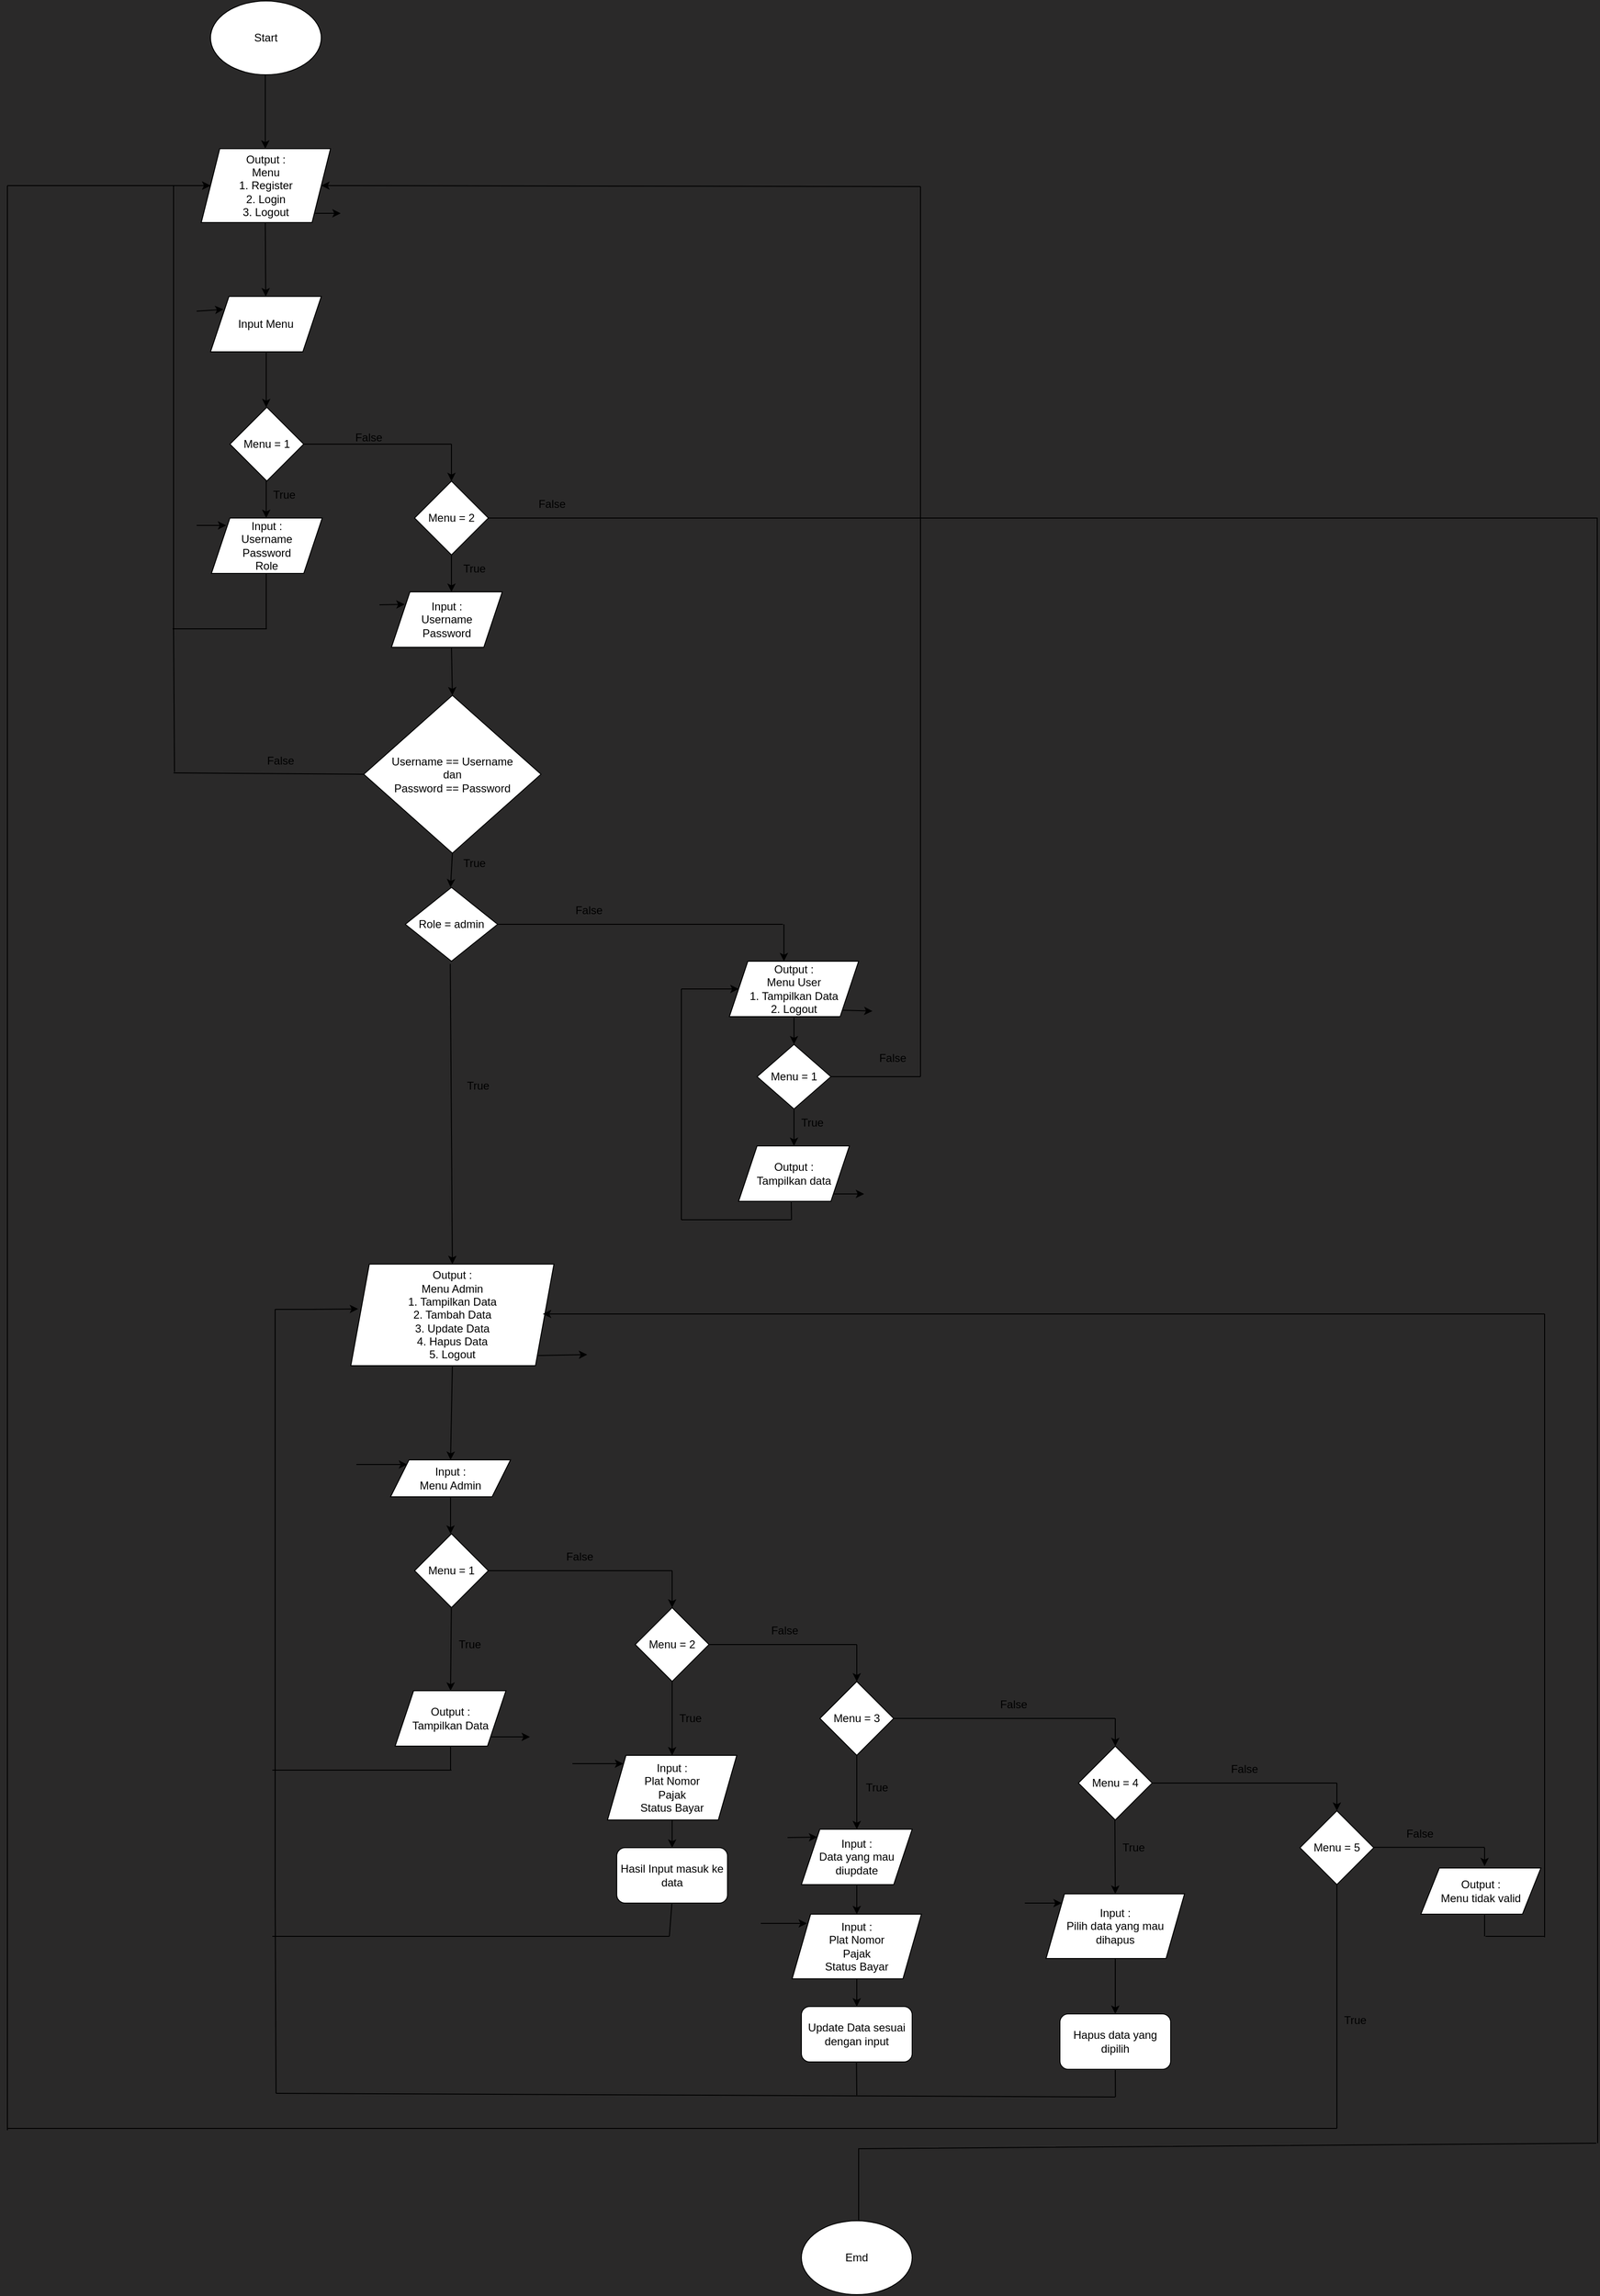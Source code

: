<mxfile version="24.7.17">
  <diagram name="Page-1" id="kgn2ni_5-xnWNcc3iA4O">
    <mxGraphModel dx="3403" dy="1177" grid="0" gridSize="10" guides="1" tooltips="1" connect="1" arrows="1" fold="1" page="0" pageScale="1" pageWidth="850" pageHeight="1100" background="#2A2929" math="0" shadow="0">
      <root>
        <mxCell id="0" />
        <mxCell id="1" parent="0" />
        <mxCell id="ve_Mp5ct2YPk5ltDy3JT-1" value="Start" style="ellipse;whiteSpace=wrap;html=1;labelBackgroundColor=none;" parent="1" vertex="1">
          <mxGeometry x="60" width="120" height="80" as="geometry" />
        </mxCell>
        <mxCell id="ve_Mp5ct2YPk5ltDy3JT-2" value="" style="endArrow=classic;html=1;rounded=0;labelBackgroundColor=none;fontColor=default;" parent="1" edge="1">
          <mxGeometry width="50" height="50" relative="1" as="geometry">
            <mxPoint x="119.33" y="80" as="sourcePoint" />
            <mxPoint x="119.33" y="160" as="targetPoint" />
          </mxGeometry>
        </mxCell>
        <mxCell id="ve_Mp5ct2YPk5ltDy3JT-3" value="&lt;div&gt;Output :&lt;/div&gt;M&lt;span style=&quot;background-color: initial;&quot;&gt;enu&lt;/span&gt;&lt;div&gt;&lt;div&gt;1. Register&lt;/div&gt;&lt;div&gt;2. Login&lt;/div&gt;&lt;div&gt;3. Logout&lt;/div&gt;&lt;/div&gt;" style="shape=parallelogram;perimeter=parallelogramPerimeter;whiteSpace=wrap;html=1;fixedSize=1;size=20;labelBackgroundColor=none;" parent="1" vertex="1">
          <mxGeometry x="50" y="160" width="140" height="80" as="geometry" />
        </mxCell>
        <mxCell id="ve_Mp5ct2YPk5ltDy3JT-4" value="" style="endArrow=classic;html=1;rounded=0;labelBackgroundColor=none;fontColor=default;" parent="1" edge="1">
          <mxGeometry width="50" height="50" relative="1" as="geometry">
            <mxPoint x="119.33" y="240" as="sourcePoint" />
            <mxPoint x="119.83" y="320" as="targetPoint" />
          </mxGeometry>
        </mxCell>
        <mxCell id="ve_Mp5ct2YPk5ltDy3JT-6" value="Input Menu" style="shape=parallelogram;perimeter=parallelogramPerimeter;whiteSpace=wrap;html=1;fixedSize=1;labelBackgroundColor=none;" parent="1" vertex="1">
          <mxGeometry x="60" y="320" width="120" height="60" as="geometry" />
        </mxCell>
        <mxCell id="ve_Mp5ct2YPk5ltDy3JT-9" value="" style="endArrow=classic;html=1;rounded=0;labelBackgroundColor=none;fontColor=default;" parent="1" edge="1">
          <mxGeometry width="50" height="50" relative="1" as="geometry">
            <mxPoint x="120.33" y="380" as="sourcePoint" />
            <mxPoint x="120.33" y="440" as="targetPoint" />
          </mxGeometry>
        </mxCell>
        <mxCell id="ve_Mp5ct2YPk5ltDy3JT-10" value="Menu = 1" style="rhombus;whiteSpace=wrap;html=1;labelBackgroundColor=none;" parent="1" vertex="1">
          <mxGeometry x="81" y="440" width="80" height="80" as="geometry" />
        </mxCell>
        <mxCell id="ve_Mp5ct2YPk5ltDy3JT-11" value="" style="endArrow=classic;html=1;rounded=0;labelBackgroundColor=none;fontColor=default;" parent="1" edge="1">
          <mxGeometry width="50" height="50" relative="1" as="geometry">
            <mxPoint x="120.33" y="520" as="sourcePoint" />
            <mxPoint x="120.33" y="560" as="targetPoint" />
          </mxGeometry>
        </mxCell>
        <mxCell id="ve_Mp5ct2YPk5ltDy3JT-12" value="Input :&lt;div&gt;Username&lt;/div&gt;&lt;div&gt;Password&lt;/div&gt;&lt;div&gt;Role&lt;/div&gt;" style="shape=parallelogram;perimeter=parallelogramPerimeter;whiteSpace=wrap;html=1;fixedSize=1;labelBackgroundColor=none;" parent="1" vertex="1">
          <mxGeometry x="61" y="560" width="120" height="60" as="geometry" />
        </mxCell>
        <mxCell id="ve_Mp5ct2YPk5ltDy3JT-14" value="" style="endArrow=none;html=1;rounded=0;labelBackgroundColor=none;fontColor=default;" parent="1" edge="1">
          <mxGeometry width="50" height="50" relative="1" as="geometry">
            <mxPoint x="120.33" y="680" as="sourcePoint" />
            <mxPoint x="120.33" y="620" as="targetPoint" />
          </mxGeometry>
        </mxCell>
        <mxCell id="ve_Mp5ct2YPk5ltDy3JT-15" value="" style="endArrow=none;html=1;rounded=0;labelBackgroundColor=none;fontColor=default;" parent="1" edge="1">
          <mxGeometry width="50" height="50" relative="1" as="geometry">
            <mxPoint x="19" y="680" as="sourcePoint" />
            <mxPoint x="121" y="680" as="targetPoint" />
          </mxGeometry>
        </mxCell>
        <mxCell id="ve_Mp5ct2YPk5ltDy3JT-16" style="edgeStyle=orthogonalEdgeStyle;rounded=0;orthogonalLoop=1;jettySize=auto;html=1;exitX=0.5;exitY=1;exitDx=0;exitDy=0;labelBackgroundColor=none;fontColor=default;" parent="1" source="ve_Mp5ct2YPk5ltDy3JT-1" target="ve_Mp5ct2YPk5ltDy3JT-1" edge="1">
          <mxGeometry relative="1" as="geometry" />
        </mxCell>
        <mxCell id="ve_Mp5ct2YPk5ltDy3JT-19" value="" style="endArrow=none;html=1;rounded=0;labelBackgroundColor=none;fontColor=default;" parent="1" edge="1">
          <mxGeometry width="50" height="50" relative="1" as="geometry">
            <mxPoint x="20" y="680" as="sourcePoint" />
            <mxPoint x="20" y="200" as="targetPoint" />
          </mxGeometry>
        </mxCell>
        <mxCell id="ve_Mp5ct2YPk5ltDy3JT-20" value="" style="endArrow=classic;html=1;rounded=0;labelBackgroundColor=none;fontColor=default;" parent="1" target="ve_Mp5ct2YPk5ltDy3JT-3" edge="1">
          <mxGeometry width="50" height="50" relative="1" as="geometry">
            <mxPoint x="20" y="200" as="sourcePoint" />
            <mxPoint x="70" y="150" as="targetPoint" />
          </mxGeometry>
        </mxCell>
        <mxCell id="ve_Mp5ct2YPk5ltDy3JT-25" value="False" style="text;html=1;align=center;verticalAlign=middle;resizable=0;points=[];autosize=1;strokeColor=none;fillColor=none;labelBackgroundColor=none;" parent="1" vertex="1">
          <mxGeometry x="206" y="458" width="50" height="30" as="geometry" />
        </mxCell>
        <mxCell id="ve_Mp5ct2YPk5ltDy3JT-27" value="" style="endArrow=none;html=1;rounded=0;labelBackgroundColor=none;fontColor=default;" parent="1" edge="1">
          <mxGeometry width="50" height="50" relative="1" as="geometry">
            <mxPoint x="161" y="480" as="sourcePoint" />
            <mxPoint x="321" y="480" as="targetPoint" />
          </mxGeometry>
        </mxCell>
        <mxCell id="ve_Mp5ct2YPk5ltDy3JT-28" value="" style="endArrow=classic;html=1;rounded=0;labelBackgroundColor=none;fontColor=default;" parent="1" edge="1">
          <mxGeometry width="50" height="50" relative="1" as="geometry">
            <mxPoint x="321" y="480" as="sourcePoint" />
            <mxPoint x="321" y="520" as="targetPoint" />
          </mxGeometry>
        </mxCell>
        <mxCell id="ve_Mp5ct2YPk5ltDy3JT-29" value="Menu = 2" style="rhombus;whiteSpace=wrap;html=1;labelBackgroundColor=none;" parent="1" vertex="1">
          <mxGeometry x="281" y="520" width="80" height="80" as="geometry" />
        </mxCell>
        <mxCell id="ve_Mp5ct2YPk5ltDy3JT-30" value="" style="endArrow=classic;html=1;rounded=0;labelBackgroundColor=none;fontColor=default;" parent="1" edge="1">
          <mxGeometry width="50" height="50" relative="1" as="geometry">
            <mxPoint x="321" y="600" as="sourcePoint" />
            <mxPoint x="321" y="640" as="targetPoint" />
          </mxGeometry>
        </mxCell>
        <mxCell id="ve_Mp5ct2YPk5ltDy3JT-31" value="Input :&lt;div&gt;Username&lt;/div&gt;&lt;div&gt;Password&lt;/div&gt;" style="shape=parallelogram;perimeter=parallelogramPerimeter;whiteSpace=wrap;html=1;fixedSize=1;labelBackgroundColor=none;" parent="1" vertex="1">
          <mxGeometry x="256" y="640" width="120" height="60" as="geometry" />
        </mxCell>
        <mxCell id="ve_Mp5ct2YPk5ltDy3JT-32" value="" style="endArrow=classic;html=1;rounded=0;labelBackgroundColor=none;fontColor=default;entryX=0.5;entryY=0;entryDx=0;entryDy=0;" parent="1" target="ve_Mp5ct2YPk5ltDy3JT-33" edge="1">
          <mxGeometry width="50" height="50" relative="1" as="geometry">
            <mxPoint x="321" y="700" as="sourcePoint" />
            <mxPoint x="321" y="760" as="targetPoint" />
          </mxGeometry>
        </mxCell>
        <mxCell id="ve_Mp5ct2YPk5ltDy3JT-33" value="Username == Username&lt;div&gt;dan&lt;/div&gt;&lt;div&gt;Password == Password&lt;/div&gt;" style="rhombus;whiteSpace=wrap;html=1;labelBackgroundColor=none;" parent="1" vertex="1">
          <mxGeometry x="226" y="752" width="192" height="171" as="geometry" />
        </mxCell>
        <mxCell id="ve_Mp5ct2YPk5ltDy3JT-34" value="" style="endArrow=classic;html=1;rounded=0;labelBackgroundColor=none;fontColor=default;exitX=0.5;exitY=1;exitDx=0;exitDy=0;" parent="1" source="ve_Mp5ct2YPk5ltDy3JT-33" edge="1">
          <mxGeometry width="50" height="50" relative="1" as="geometry">
            <mxPoint x="320" y="880" as="sourcePoint" />
            <mxPoint x="320" y="960" as="targetPoint" />
          </mxGeometry>
        </mxCell>
        <mxCell id="ve_Mp5ct2YPk5ltDy3JT-35" value="" style="endArrow=none;html=1;rounded=0;labelBackgroundColor=none;fontColor=default;" parent="1" edge="1">
          <mxGeometry width="50" height="50" relative="1" as="geometry">
            <mxPoint x="21" y="835" as="sourcePoint" />
            <mxPoint x="20" y="680" as="targetPoint" />
          </mxGeometry>
        </mxCell>
        <mxCell id="ve_Mp5ct2YPk5ltDy3JT-36" value="" style="endArrow=none;html=1;rounded=0;labelBackgroundColor=none;fontColor=default;entryX=0;entryY=0.5;entryDx=0;entryDy=0;" parent="1" target="ve_Mp5ct2YPk5ltDy3JT-33" edge="1">
          <mxGeometry width="50" height="50" relative="1" as="geometry">
            <mxPoint x="20" y="836" as="sourcePoint" />
            <mxPoint x="266" y="820" as="targetPoint" />
          </mxGeometry>
        </mxCell>
        <mxCell id="ve_Mp5ct2YPk5ltDy3JT-37" value="Role = admin" style="rhombus;whiteSpace=wrap;html=1;labelBackgroundColor=none;" parent="1" vertex="1">
          <mxGeometry x="271" y="960" width="100" height="80" as="geometry" />
        </mxCell>
        <mxCell id="ve_Mp5ct2YPk5ltDy3JT-38" value="" style="endArrow=classic;html=1;rounded=0;exitX=0.487;exitY=1.036;exitDx=0;exitDy=0;exitPerimeter=0;entryX=0.5;entryY=0;entryDx=0;entryDy=0;labelBackgroundColor=none;fontColor=default;" parent="1" source="ve_Mp5ct2YPk5ltDy3JT-37" target="ve_Mp5ct2YPk5ltDy3JT-39" edge="1">
          <mxGeometry width="50" height="50" relative="1" as="geometry">
            <mxPoint x="320" y="1050" as="sourcePoint" />
            <mxPoint x="320" y="1160" as="targetPoint" />
          </mxGeometry>
        </mxCell>
        <mxCell id="ve_Mp5ct2YPk5ltDy3JT-39" value="Output :&lt;div&gt;Menu Admin&lt;/div&gt;&lt;div&gt;1. Tampilkan Data&lt;/div&gt;&lt;div&gt;2. Tambah Data&lt;/div&gt;&lt;div&gt;3. Update Data&lt;/div&gt;&lt;div&gt;4. Hapus Data&lt;/div&gt;&lt;div&gt;5. Logout&lt;/div&gt;" style="shape=parallelogram;perimeter=parallelogramPerimeter;whiteSpace=wrap;html=1;fixedSize=1;labelBackgroundColor=none;" parent="1" vertex="1">
          <mxGeometry x="212" y="1368" width="220" height="110" as="geometry" />
        </mxCell>
        <mxCell id="ve_Mp5ct2YPk5ltDy3JT-40" value="" style="endArrow=classic;html=1;rounded=0;labelBackgroundColor=none;fontColor=default;exitX=0.5;exitY=1;exitDx=0;exitDy=0;" parent="1" edge="1" source="ve_Mp5ct2YPk5ltDy3JT-39">
          <mxGeometry width="50" height="50" relative="1" as="geometry">
            <mxPoint x="320" y="1530" as="sourcePoint" />
            <mxPoint x="320" y="1580" as="targetPoint" />
          </mxGeometry>
        </mxCell>
        <mxCell id="ve_Mp5ct2YPk5ltDy3JT-41" value="&lt;div&gt;Input :&lt;/div&gt;Menu Admin" style="shape=parallelogram;perimeter=parallelogramPerimeter;whiteSpace=wrap;html=1;fixedSize=1;labelBackgroundColor=none;" parent="1" vertex="1">
          <mxGeometry x="255" y="1580" width="130" height="40" as="geometry" />
        </mxCell>
        <mxCell id="ve_Mp5ct2YPk5ltDy3JT-42" value="" style="endArrow=classic;html=1;rounded=0;labelBackgroundColor=none;fontColor=default;" parent="1" edge="1">
          <mxGeometry width="50" height="50" relative="1" as="geometry">
            <mxPoint x="320" y="1620" as="sourcePoint" />
            <mxPoint x="320" y="1660" as="targetPoint" />
          </mxGeometry>
        </mxCell>
        <mxCell id="ve_Mp5ct2YPk5ltDy3JT-43" value="Menu = 1" style="rhombus;whiteSpace=wrap;html=1;labelBackgroundColor=none;" parent="1" vertex="1">
          <mxGeometry x="281" y="1660" width="80" height="80" as="geometry" />
        </mxCell>
        <mxCell id="ve_Mp5ct2YPk5ltDy3JT-44" value="" style="endArrow=classic;html=1;rounded=0;labelBackgroundColor=none;fontColor=default;" parent="1" edge="1">
          <mxGeometry width="50" height="50" relative="1" as="geometry">
            <mxPoint x="320.89" y="1740" as="sourcePoint" />
            <mxPoint x="320" y="1830" as="targetPoint" />
          </mxGeometry>
        </mxCell>
        <mxCell id="ve_Mp5ct2YPk5ltDy3JT-45" value="Output :&lt;div&gt;Tampilkan Data&lt;/div&gt;" style="shape=parallelogram;perimeter=parallelogramPerimeter;whiteSpace=wrap;html=1;fixedSize=1;labelBackgroundColor=none;" parent="1" vertex="1">
          <mxGeometry x="260" y="1830" width="120" height="60" as="geometry" />
        </mxCell>
        <mxCell id="ve_Mp5ct2YPk5ltDy3JT-46" value="" style="endArrow=none;html=1;rounded=0;labelBackgroundColor=none;fontColor=default;" parent="1" edge="1">
          <mxGeometry width="50" height="50" relative="1" as="geometry">
            <mxPoint x="320" y="1890" as="sourcePoint" />
            <mxPoint x="320" y="1916" as="targetPoint" />
          </mxGeometry>
        </mxCell>
        <mxCell id="ve_Mp5ct2YPk5ltDy3JT-47" value="" style="endArrow=none;html=1;rounded=0;labelBackgroundColor=none;fontColor=default;" parent="1" edge="1">
          <mxGeometry width="50" height="50" relative="1" as="geometry">
            <mxPoint x="127" y="1916" as="sourcePoint" />
            <mxPoint x="321" y="1916" as="targetPoint" />
          </mxGeometry>
        </mxCell>
        <mxCell id="ve_Mp5ct2YPk5ltDy3JT-48" value="" style="endArrow=none;html=1;rounded=0;labelBackgroundColor=none;fontColor=default;" parent="1" edge="1">
          <mxGeometry width="50" height="50" relative="1" as="geometry">
            <mxPoint x="130" y="1857" as="sourcePoint" />
            <mxPoint x="130" y="1417" as="targetPoint" />
          </mxGeometry>
        </mxCell>
        <mxCell id="ve_Mp5ct2YPk5ltDy3JT-49" value="" style="endArrow=classic;html=1;rounded=0;entryX=0.045;entryY=0.45;entryDx=0;entryDy=0;entryPerimeter=0;labelBackgroundColor=none;fontColor=default;" parent="1" edge="1">
          <mxGeometry width="50" height="50" relative="1" as="geometry">
            <mxPoint x="130" y="1417" as="sourcePoint" />
            <mxPoint x="219.9" y="1416.5" as="targetPoint" />
            <Array as="points">
              <mxPoint x="170" y="1417" />
            </Array>
          </mxGeometry>
        </mxCell>
        <mxCell id="ve_Mp5ct2YPk5ltDy3JT-51" value="" style="endArrow=none;html=1;rounded=0;labelBackgroundColor=none;fontColor=default;" parent="1" edge="1">
          <mxGeometry width="50" height="50" relative="1" as="geometry">
            <mxPoint x="360" y="1700" as="sourcePoint" />
            <mxPoint x="560" y="1700" as="targetPoint" />
          </mxGeometry>
        </mxCell>
        <mxCell id="ve_Mp5ct2YPk5ltDy3JT-52" value="" style="endArrow=classic;html=1;rounded=0;labelBackgroundColor=none;fontColor=default;" parent="1" edge="1">
          <mxGeometry width="50" height="50" relative="1" as="geometry">
            <mxPoint x="560" y="1700" as="sourcePoint" />
            <mxPoint x="560" y="1740" as="targetPoint" />
          </mxGeometry>
        </mxCell>
        <mxCell id="ve_Mp5ct2YPk5ltDy3JT-53" value="Menu = 2" style="rhombus;whiteSpace=wrap;html=1;labelBackgroundColor=none;" parent="1" vertex="1">
          <mxGeometry x="520" y="1740" width="80" height="80" as="geometry" />
        </mxCell>
        <mxCell id="ve_Mp5ct2YPk5ltDy3JT-54" value="" style="endArrow=classic;html=1;rounded=0;labelBackgroundColor=none;fontColor=default;" parent="1" edge="1">
          <mxGeometry width="50" height="50" relative="1" as="geometry">
            <mxPoint x="560" y="1820" as="sourcePoint" />
            <mxPoint x="560" y="1900" as="targetPoint" />
          </mxGeometry>
        </mxCell>
        <mxCell id="ve_Mp5ct2YPk5ltDy3JT-55" value="Input :&lt;div&gt;Plat Nomor&lt;/div&gt;&lt;div&gt;Pajak&lt;/div&gt;&lt;div&gt;Status Bayar&lt;/div&gt;" style="shape=parallelogram;perimeter=parallelogramPerimeter;whiteSpace=wrap;html=1;fixedSize=1;labelBackgroundColor=none;" parent="1" vertex="1">
          <mxGeometry x="490" y="1900" width="140" height="70" as="geometry" />
        </mxCell>
        <mxCell id="ve_Mp5ct2YPk5ltDy3JT-56" value="" style="endArrow=classic;html=1;rounded=0;labelBackgroundColor=none;fontColor=default;" parent="1" edge="1">
          <mxGeometry width="50" height="50" relative="1" as="geometry">
            <mxPoint x="560" y="1970" as="sourcePoint" />
            <mxPoint x="560" y="2000" as="targetPoint" />
          </mxGeometry>
        </mxCell>
        <mxCell id="ve_Mp5ct2YPk5ltDy3JT-58" value="Hasil Input masuk ke data" style="rounded=1;whiteSpace=wrap;html=1;labelBackgroundColor=none;" parent="1" vertex="1">
          <mxGeometry x="500" y="2000" width="120" height="60" as="geometry" />
        </mxCell>
        <mxCell id="ve_Mp5ct2YPk5ltDy3JT-59" value="" style="endArrow=none;html=1;rounded=0;labelBackgroundColor=none;fontColor=default;" parent="1" edge="1">
          <mxGeometry width="50" height="50" relative="1" as="geometry">
            <mxPoint x="559.76" y="2060" as="sourcePoint" />
            <mxPoint x="557" y="2096" as="targetPoint" />
          </mxGeometry>
        </mxCell>
        <mxCell id="ve_Mp5ct2YPk5ltDy3JT-60" value="" style="endArrow=none;html=1;rounded=0;labelBackgroundColor=none;fontColor=default;" parent="1" edge="1">
          <mxGeometry width="50" height="50" relative="1" as="geometry">
            <mxPoint x="127" y="2096" as="sourcePoint" />
            <mxPoint x="557" y="2096" as="targetPoint" />
          </mxGeometry>
        </mxCell>
        <mxCell id="ve_Mp5ct2YPk5ltDy3JT-61" value="" style="endArrow=none;html=1;rounded=0;labelBackgroundColor=none;fontColor=default;" parent="1" edge="1">
          <mxGeometry width="50" height="50" relative="1" as="geometry">
            <mxPoint x="130" y="2047" as="sourcePoint" />
            <mxPoint x="130" y="1857" as="targetPoint" />
          </mxGeometry>
        </mxCell>
        <mxCell id="ve_Mp5ct2YPk5ltDy3JT-62" value="" style="endArrow=none;html=1;rounded=0;labelBackgroundColor=none;fontColor=default;" parent="1" edge="1">
          <mxGeometry width="50" height="50" relative="1" as="geometry">
            <mxPoint x="600" y="1780" as="sourcePoint" />
            <mxPoint x="760" y="1780" as="targetPoint" />
          </mxGeometry>
        </mxCell>
        <mxCell id="ve_Mp5ct2YPk5ltDy3JT-63" value="" style="endArrow=classic;html=1;rounded=0;labelBackgroundColor=none;fontColor=default;" parent="1" edge="1">
          <mxGeometry width="50" height="50" relative="1" as="geometry">
            <mxPoint x="760" y="1780" as="sourcePoint" />
            <mxPoint x="760" y="1820" as="targetPoint" />
          </mxGeometry>
        </mxCell>
        <mxCell id="ve_Mp5ct2YPk5ltDy3JT-66" style="edgeStyle=orthogonalEdgeStyle;rounded=0;orthogonalLoop=1;jettySize=auto;html=1;labelBackgroundColor=none;fontColor=default;" parent="1" source="ve_Mp5ct2YPk5ltDy3JT-64" edge="1">
          <mxGeometry relative="1" as="geometry">
            <mxPoint x="760.0" y="1980" as="targetPoint" />
          </mxGeometry>
        </mxCell>
        <mxCell id="ve_Mp5ct2YPk5ltDy3JT-64" value="Menu = 3" style="rhombus;whiteSpace=wrap;html=1;labelBackgroundColor=none;" parent="1" vertex="1">
          <mxGeometry x="720" y="1820" width="80" height="80" as="geometry" />
        </mxCell>
        <mxCell id="ve_Mp5ct2YPk5ltDy3JT-67" value="Input :&lt;div&gt;Plat Nomor&lt;/div&gt;&lt;div&gt;Pajak&lt;/div&gt;&lt;div&gt;Status Bayar&lt;/div&gt;" style="shape=parallelogram;perimeter=parallelogramPerimeter;whiteSpace=wrap;html=1;fixedSize=1;labelBackgroundColor=none;" parent="1" vertex="1">
          <mxGeometry x="690" y="2072" width="140" height="70" as="geometry" />
        </mxCell>
        <mxCell id="ve_Mp5ct2YPk5ltDy3JT-68" value="" style="endArrow=classic;html=1;rounded=0;labelBackgroundColor=none;fontColor=default;" parent="1" edge="1">
          <mxGeometry width="50" height="50" relative="1" as="geometry">
            <mxPoint x="760" y="2142" as="sourcePoint" />
            <mxPoint x="760" y="2172" as="targetPoint" />
          </mxGeometry>
        </mxCell>
        <mxCell id="ve_Mp5ct2YPk5ltDy3JT-69" value="Update Data sesuai dengan input" style="rounded=1;whiteSpace=wrap;html=1;labelBackgroundColor=none;" parent="1" vertex="1">
          <mxGeometry x="700" y="2172" width="120" height="60" as="geometry" />
        </mxCell>
        <mxCell id="ve_Mp5ct2YPk5ltDy3JT-70" value="Input :&lt;div&gt;Data yang mau&lt;/div&gt;&lt;div&gt;diupdate&lt;/div&gt;" style="shape=parallelogram;perimeter=parallelogramPerimeter;whiteSpace=wrap;html=1;fixedSize=1;labelBackgroundColor=none;" parent="1" vertex="1">
          <mxGeometry x="700" y="1980" width="120" height="60" as="geometry" />
        </mxCell>
        <mxCell id="ve_Mp5ct2YPk5ltDy3JT-71" value="" style="endArrow=classic;html=1;rounded=0;entryX=0.5;entryY=0;entryDx=0;entryDy=0;labelBackgroundColor=none;fontColor=default;" parent="1" target="ve_Mp5ct2YPk5ltDy3JT-67" edge="1">
          <mxGeometry width="50" height="50" relative="1" as="geometry">
            <mxPoint x="760" y="2040" as="sourcePoint" />
            <mxPoint x="760" y="2070" as="targetPoint" />
          </mxGeometry>
        </mxCell>
        <mxCell id="ve_Mp5ct2YPk5ltDy3JT-73" value="" style="endArrow=none;html=1;rounded=0;labelBackgroundColor=none;fontColor=default;" parent="1" edge="1">
          <mxGeometry width="50" height="50" relative="1" as="geometry">
            <mxPoint x="759.67" y="2232" as="sourcePoint" />
            <mxPoint x="760" y="2268" as="targetPoint" />
          </mxGeometry>
        </mxCell>
        <mxCell id="ve_Mp5ct2YPk5ltDy3JT-75" value="" style="endArrow=none;html=1;rounded=0;labelBackgroundColor=none;fontColor=default;" parent="1" edge="1">
          <mxGeometry width="50" height="50" relative="1" as="geometry">
            <mxPoint x="131" y="2266" as="sourcePoint" />
            <mxPoint x="130" y="2047" as="targetPoint" />
          </mxGeometry>
        </mxCell>
        <mxCell id="ve_Mp5ct2YPk5ltDy3JT-76" value="" style="endArrow=none;html=1;rounded=0;labelBackgroundColor=none;fontColor=default;" parent="1" edge="1">
          <mxGeometry width="50" height="50" relative="1" as="geometry">
            <mxPoint x="800" y="1860" as="sourcePoint" />
            <mxPoint x="1040" y="1860" as="targetPoint" />
          </mxGeometry>
        </mxCell>
        <mxCell id="ve_Mp5ct2YPk5ltDy3JT-77" value="" style="endArrow=classic;html=1;rounded=0;entryX=0.5;entryY=0;entryDx=0;entryDy=0;labelBackgroundColor=none;fontColor=default;" parent="1" target="ve_Mp5ct2YPk5ltDy3JT-78" edge="1">
          <mxGeometry width="50" height="50" relative="1" as="geometry">
            <mxPoint x="1040" y="1860" as="sourcePoint" />
            <mxPoint x="1040" y="1880" as="targetPoint" />
          </mxGeometry>
        </mxCell>
        <mxCell id="ve_Mp5ct2YPk5ltDy3JT-78" value="Menu = 4" style="rhombus;whiteSpace=wrap;html=1;labelBackgroundColor=none;" parent="1" vertex="1">
          <mxGeometry x="1000" y="1890" width="80" height="80" as="geometry" />
        </mxCell>
        <mxCell id="ve_Mp5ct2YPk5ltDy3JT-79" value="" style="endArrow=classic;html=1;rounded=0;labelBackgroundColor=none;fontColor=default;" parent="1" edge="1">
          <mxGeometry width="50" height="50" relative="1" as="geometry">
            <mxPoint x="1039.55" y="1970" as="sourcePoint" />
            <mxPoint x="1040" y="2050" as="targetPoint" />
          </mxGeometry>
        </mxCell>
        <mxCell id="ve_Mp5ct2YPk5ltDy3JT-80" value="Input :&lt;div&gt;Pilih data yang mau dihapus&lt;/div&gt;" style="shape=parallelogram;perimeter=parallelogramPerimeter;whiteSpace=wrap;html=1;fixedSize=1;labelBackgroundColor=none;" parent="1" vertex="1">
          <mxGeometry x="965" y="2050" width="150" height="70" as="geometry" />
        </mxCell>
        <mxCell id="ve_Mp5ct2YPk5ltDy3JT-81" value="" style="endArrow=classic;html=1;rounded=0;labelBackgroundColor=none;fontColor=default;" parent="1" edge="1">
          <mxGeometry width="50" height="50" relative="1" as="geometry">
            <mxPoint x="1040" y="2120" as="sourcePoint" />
            <mxPoint x="1040" y="2180" as="targetPoint" />
          </mxGeometry>
        </mxCell>
        <mxCell id="ve_Mp5ct2YPk5ltDy3JT-82" value="Hapus data yang dipilih" style="rounded=1;whiteSpace=wrap;html=1;labelBackgroundColor=none;" parent="1" vertex="1">
          <mxGeometry x="980" y="2180" width="120" height="60" as="geometry" />
        </mxCell>
        <mxCell id="ve_Mp5ct2YPk5ltDy3JT-83" value="" style="endArrow=none;html=1;rounded=0;labelBackgroundColor=none;fontColor=default;" parent="1" edge="1">
          <mxGeometry width="50" height="50" relative="1" as="geometry">
            <mxPoint x="131" y="2266" as="sourcePoint" />
            <mxPoint x="1040" y="2270" as="targetPoint" />
          </mxGeometry>
        </mxCell>
        <mxCell id="ve_Mp5ct2YPk5ltDy3JT-84" value="" style="endArrow=none;html=1;rounded=0;labelBackgroundColor=none;fontColor=default;" parent="1" edge="1">
          <mxGeometry width="50" height="50" relative="1" as="geometry">
            <mxPoint x="1040" y="2240" as="sourcePoint" />
            <mxPoint x="1040.16" y="2270" as="targetPoint" />
          </mxGeometry>
        </mxCell>
        <mxCell id="ve_Mp5ct2YPk5ltDy3JT-85" value="" style="endArrow=none;html=1;rounded=0;labelBackgroundColor=none;fontColor=default;" parent="1" edge="1">
          <mxGeometry width="50" height="50" relative="1" as="geometry">
            <mxPoint x="1080" y="1930" as="sourcePoint" />
            <mxPoint x="1280" y="1930" as="targetPoint" />
          </mxGeometry>
        </mxCell>
        <mxCell id="ve_Mp5ct2YPk5ltDy3JT-86" value="" style="endArrow=classic;html=1;rounded=0;labelBackgroundColor=none;fontColor=default;" parent="1" edge="1">
          <mxGeometry width="50" height="50" relative="1" as="geometry">
            <mxPoint x="1280" y="1930" as="sourcePoint" />
            <mxPoint x="1280" y="1960" as="targetPoint" />
          </mxGeometry>
        </mxCell>
        <mxCell id="ve_Mp5ct2YPk5ltDy3JT-87" value="Menu = 5" style="rhombus;whiteSpace=wrap;html=1;labelBackgroundColor=none;" parent="1" vertex="1">
          <mxGeometry x="1240" y="1960" width="80" height="80" as="geometry" />
        </mxCell>
        <mxCell id="ve_Mp5ct2YPk5ltDy3JT-89" value="" style="endArrow=none;html=1;rounded=0;entryX=0.5;entryY=1;entryDx=0;entryDy=0;labelBackgroundColor=none;fontColor=default;" parent="1" target="ve_Mp5ct2YPk5ltDy3JT-87" edge="1">
          <mxGeometry width="50" height="50" relative="1" as="geometry">
            <mxPoint x="1280" y="2304" as="sourcePoint" />
            <mxPoint x="1281" y="2046" as="targetPoint" />
          </mxGeometry>
        </mxCell>
        <mxCell id="ve_Mp5ct2YPk5ltDy3JT-90" value="" style="endArrow=none;html=1;rounded=0;labelBackgroundColor=none;fontColor=default;" parent="1" edge="1">
          <mxGeometry width="50" height="50" relative="1" as="geometry">
            <mxPoint x="1320" y="1999.68" as="sourcePoint" />
            <mxPoint x="1440" y="1999.68" as="targetPoint" />
          </mxGeometry>
        </mxCell>
        <mxCell id="ve_Mp5ct2YPk5ltDy3JT-92" value="" style="endArrow=classic;html=1;rounded=0;labelBackgroundColor=none;fontColor=default;" parent="1" edge="1">
          <mxGeometry width="50" height="50" relative="1" as="geometry">
            <mxPoint x="1440" y="2000" as="sourcePoint" />
            <mxPoint x="1440" y="2020" as="targetPoint" />
          </mxGeometry>
        </mxCell>
        <mxCell id="ve_Mp5ct2YPk5ltDy3JT-93" value="Output :&lt;div&gt;Menu tidak valid&lt;/div&gt;" style="shape=parallelogram;perimeter=parallelogramPerimeter;whiteSpace=wrap;html=1;fixedSize=1;labelBackgroundColor=none;" parent="1" vertex="1">
          <mxGeometry x="1371" y="2022" width="130" height="50" as="geometry" />
        </mxCell>
        <mxCell id="ve_Mp5ct2YPk5ltDy3JT-94" value="" style="endArrow=none;html=1;rounded=0;labelBackgroundColor=none;fontColor=default;" parent="1" edge="1">
          <mxGeometry width="50" height="50" relative="1" as="geometry">
            <mxPoint x="1440" y="2096" as="sourcePoint" />
            <mxPoint x="1440" y="2072" as="targetPoint" />
          </mxGeometry>
        </mxCell>
        <mxCell id="ve_Mp5ct2YPk5ltDy3JT-95" value="" style="endArrow=none;html=1;rounded=0;labelBackgroundColor=none;fontColor=default;" parent="1" edge="1">
          <mxGeometry width="50" height="50" relative="1" as="geometry">
            <mxPoint x="1441" y="2096" as="sourcePoint" />
            <mxPoint x="1505" y="2096" as="targetPoint" />
          </mxGeometry>
        </mxCell>
        <mxCell id="ve_Mp5ct2YPk5ltDy3JT-96" value="" style="endArrow=none;html=1;rounded=0;labelBackgroundColor=none;fontColor=default;" parent="1" edge="1">
          <mxGeometry width="50" height="50" relative="1" as="geometry">
            <mxPoint x="1505" y="2097" as="sourcePoint" />
            <mxPoint x="1505" y="1422" as="targetPoint" />
          </mxGeometry>
        </mxCell>
        <mxCell id="ve_Mp5ct2YPk5ltDy3JT-98" value="" style="endArrow=classic;html=1;rounded=0;entryX=1;entryY=0.5;entryDx=0;entryDy=0;labelBackgroundColor=none;fontColor=default;" parent="1" edge="1">
          <mxGeometry width="50" height="50" relative="1" as="geometry">
            <mxPoint x="1505" y="1422" as="sourcePoint" />
            <mxPoint x="420" y="1422" as="targetPoint" />
          </mxGeometry>
        </mxCell>
        <mxCell id="ve_Mp5ct2YPk5ltDy3JT-102" value="" style="endArrow=none;html=1;rounded=0;labelBackgroundColor=none;fontColor=default;" parent="1" edge="1">
          <mxGeometry width="50" height="50" relative="1" as="geometry">
            <mxPoint x="-160" y="2304" as="sourcePoint" />
            <mxPoint x="1280" y="2304" as="targetPoint" />
          </mxGeometry>
        </mxCell>
        <mxCell id="ve_Mp5ct2YPk5ltDy3JT-103" value="" style="endArrow=none;html=1;rounded=0;labelBackgroundColor=none;fontColor=default;" parent="1" edge="1">
          <mxGeometry width="50" height="50" relative="1" as="geometry">
            <mxPoint x="-160" y="2306" as="sourcePoint" />
            <mxPoint x="-160" y="200" as="targetPoint" />
          </mxGeometry>
        </mxCell>
        <mxCell id="ve_Mp5ct2YPk5ltDy3JT-104" value="" style="endArrow=classic;html=1;rounded=0;labelBackgroundColor=none;fontColor=default;" parent="1" target="ve_Mp5ct2YPk5ltDy3JT-3" edge="1">
          <mxGeometry width="50" height="50" relative="1" as="geometry">
            <mxPoint x="-160" y="200" as="sourcePoint" />
            <mxPoint x="-110" y="150" as="targetPoint" />
          </mxGeometry>
        </mxCell>
        <mxCell id="ve_Mp5ct2YPk5ltDy3JT-105" value="" style="endArrow=none;html=1;rounded=0;labelBackgroundColor=none;fontColor=default;" parent="1" edge="1">
          <mxGeometry width="50" height="50" relative="1" as="geometry">
            <mxPoint x="361" y="560" as="sourcePoint" />
            <mxPoint x="1562.5" y="2320" as="targetPoint" />
            <Array as="points">
              <mxPoint x="451" y="560" />
              <mxPoint x="1562" y="560" />
            </Array>
          </mxGeometry>
        </mxCell>
        <mxCell id="ve_Mp5ct2YPk5ltDy3JT-106" value="Emd" style="ellipse;whiteSpace=wrap;html=1;labelBackgroundColor=none;" parent="1" vertex="1">
          <mxGeometry x="700" y="2404" width="120" height="80" as="geometry" />
        </mxCell>
        <mxCell id="ve_Mp5ct2YPk5ltDy3JT-107" value="True" style="text;html=1;align=center;verticalAlign=middle;whiteSpace=wrap;rounded=0;labelBackgroundColor=none;" parent="1" vertex="1">
          <mxGeometry x="110" y="520" width="60" height="30" as="geometry" />
        </mxCell>
        <mxCell id="ve_Mp5ct2YPk5ltDy3JT-108" value="True" style="text;html=1;align=center;verticalAlign=middle;whiteSpace=wrap;rounded=0;labelBackgroundColor=none;" parent="1" vertex="1">
          <mxGeometry x="316" y="600" width="60" height="30" as="geometry" />
        </mxCell>
        <mxCell id="ve_Mp5ct2YPk5ltDy3JT-109" value="False" style="text;html=1;align=center;verticalAlign=middle;whiteSpace=wrap;rounded=0;labelBackgroundColor=none;" parent="1" vertex="1">
          <mxGeometry x="400" y="530" width="60" height="30" as="geometry" />
        </mxCell>
        <mxCell id="ve_Mp5ct2YPk5ltDy3JT-110" value="True" style="text;html=1;align=center;verticalAlign=middle;whiteSpace=wrap;rounded=0;labelBackgroundColor=none;" parent="1" vertex="1">
          <mxGeometry x="320" y="1160" width="60" height="30" as="geometry" />
        </mxCell>
        <mxCell id="ve_Mp5ct2YPk5ltDy3JT-111" value="" style="endArrow=none;html=1;rounded=0;labelBackgroundColor=none;fontColor=default;" parent="1" edge="1">
          <mxGeometry width="50" height="50" relative="1" as="geometry">
            <mxPoint x="371" y="1000" as="sourcePoint" />
            <mxPoint x="680" y="1000" as="targetPoint" />
          </mxGeometry>
        </mxCell>
        <mxCell id="ve_Mp5ct2YPk5ltDy3JT-112" value="False" style="text;html=1;align=center;verticalAlign=middle;whiteSpace=wrap;rounded=0;labelBackgroundColor=none;" parent="1" vertex="1">
          <mxGeometry x="440" y="970" width="60" height="30" as="geometry" />
        </mxCell>
        <mxCell id="ve_Mp5ct2YPk5ltDy3JT-113" value="" style="endArrow=classic;html=1;rounded=0;labelBackgroundColor=none;fontColor=default;" parent="1" edge="1">
          <mxGeometry width="50" height="50" relative="1" as="geometry">
            <mxPoint x="681.09" y="1000" as="sourcePoint" />
            <mxPoint x="681.09" y="1040" as="targetPoint" />
          </mxGeometry>
        </mxCell>
        <mxCell id="ve_Mp5ct2YPk5ltDy3JT-114" value="Output :&lt;div&gt;Menu User&lt;br&gt;&lt;div&gt;1. Tampilkan Data&lt;/div&gt;&lt;div&gt;2. Logout&lt;/div&gt;&lt;/div&gt;" style="shape=parallelogram;perimeter=parallelogramPerimeter;whiteSpace=wrap;html=1;fixedSize=1;labelBackgroundColor=none;" parent="1" vertex="1">
          <mxGeometry x="622" y="1040" width="140" height="60" as="geometry" />
        </mxCell>
        <mxCell id="ve_Mp5ct2YPk5ltDy3JT-115" value="" style="endArrow=classic;html=1;rounded=0;entryX=0.5;entryY=0;entryDx=0;entryDy=0;labelBackgroundColor=none;fontColor=default;" parent="1" target="ve_Mp5ct2YPk5ltDy3JT-116" edge="1">
          <mxGeometry width="50" height="50" relative="1" as="geometry">
            <mxPoint x="692" y="1100" as="sourcePoint" />
            <mxPoint x="692" y="1120" as="targetPoint" />
          </mxGeometry>
        </mxCell>
        <mxCell id="ve_Mp5ct2YPk5ltDy3JT-116" value="Menu = 1" style="rhombus;whiteSpace=wrap;html=1;labelBackgroundColor=none;" parent="1" vertex="1">
          <mxGeometry x="652" y="1130" width="80" height="70" as="geometry" />
        </mxCell>
        <mxCell id="ve_Mp5ct2YPk5ltDy3JT-118" value="" style="endArrow=classic;html=1;rounded=0;labelBackgroundColor=none;fontColor=default;" parent="1" edge="1">
          <mxGeometry width="50" height="50" relative="1" as="geometry">
            <mxPoint x="692" y="1200" as="sourcePoint" />
            <mxPoint x="692" y="1240" as="targetPoint" />
          </mxGeometry>
        </mxCell>
        <mxCell id="ve_Mp5ct2YPk5ltDy3JT-119" value="True" style="text;html=1;align=center;verticalAlign=middle;whiteSpace=wrap;rounded=0;labelBackgroundColor=none;" parent="1" vertex="1">
          <mxGeometry x="682" y="1200" width="60" height="30" as="geometry" />
        </mxCell>
        <mxCell id="ve_Mp5ct2YPk5ltDy3JT-120" value="Output :&lt;div&gt;Tampilkan data&lt;/div&gt;" style="shape=parallelogram;perimeter=parallelogramPerimeter;whiteSpace=wrap;html=1;fixedSize=1;labelBackgroundColor=none;" parent="1" vertex="1">
          <mxGeometry x="632" y="1240" width="120" height="60" as="geometry" />
        </mxCell>
        <mxCell id="ve_Mp5ct2YPk5ltDy3JT-124" value="" style="endArrow=none;html=1;rounded=0;labelBackgroundColor=none;fontColor=default;" parent="1" edge="1">
          <mxGeometry width="50" height="50" relative="1" as="geometry">
            <mxPoint x="689.32" y="1320" as="sourcePoint" />
            <mxPoint x="689" y="1300" as="targetPoint" />
          </mxGeometry>
        </mxCell>
        <mxCell id="ve_Mp5ct2YPk5ltDy3JT-125" value="" style="endArrow=none;html=1;rounded=0;labelBackgroundColor=none;fontColor=default;" parent="1" edge="1">
          <mxGeometry width="50" height="50" relative="1" as="geometry">
            <mxPoint x="570" y="1320" as="sourcePoint" />
            <mxPoint x="689" y="1320" as="targetPoint" />
          </mxGeometry>
        </mxCell>
        <mxCell id="ve_Mp5ct2YPk5ltDy3JT-126" value="" style="endArrow=none;html=1;rounded=0;labelBackgroundColor=none;fontColor=default;" parent="1" edge="1">
          <mxGeometry width="50" height="50" relative="1" as="geometry">
            <mxPoint x="570" y="1320" as="sourcePoint" />
            <mxPoint x="570" y="1070" as="targetPoint" />
          </mxGeometry>
        </mxCell>
        <mxCell id="ve_Mp5ct2YPk5ltDy3JT-127" value="" style="endArrow=classic;html=1;rounded=0;entryX=0;entryY=0.5;entryDx=0;entryDy=0;labelBackgroundColor=none;fontColor=default;" parent="1" target="ve_Mp5ct2YPk5ltDy3JT-114" edge="1">
          <mxGeometry width="50" height="50" relative="1" as="geometry">
            <mxPoint x="570" y="1070" as="sourcePoint" />
            <mxPoint x="620" y="1020" as="targetPoint" />
          </mxGeometry>
        </mxCell>
        <mxCell id="ve_Mp5ct2YPk5ltDy3JT-128" value="" style="endArrow=none;html=1;rounded=0;exitX=1;exitY=0.5;exitDx=0;exitDy=0;labelBackgroundColor=none;fontColor=default;" parent="1" source="ve_Mp5ct2YPk5ltDy3JT-116" edge="1">
          <mxGeometry width="50" height="50" relative="1" as="geometry">
            <mxPoint x="732" y="1160" as="sourcePoint" />
            <mxPoint x="829" y="1165" as="targetPoint" />
          </mxGeometry>
        </mxCell>
        <mxCell id="ve_Mp5ct2YPk5ltDy3JT-129" value="" style="endArrow=none;html=1;rounded=0;labelBackgroundColor=none;fontColor=default;" parent="1" edge="1">
          <mxGeometry width="50" height="50" relative="1" as="geometry">
            <mxPoint x="829" y="1165" as="sourcePoint" />
            <mxPoint x="829" y="201" as="targetPoint" />
          </mxGeometry>
        </mxCell>
        <mxCell id="ve_Mp5ct2YPk5ltDy3JT-130" value="" style="endArrow=classic;html=1;rounded=0;entryX=1;entryY=0.5;entryDx=0;entryDy=0;labelBackgroundColor=none;fontColor=default;" parent="1" target="ve_Mp5ct2YPk5ltDy3JT-3" edge="1">
          <mxGeometry width="50" height="50" relative="1" as="geometry">
            <mxPoint x="829" y="201" as="sourcePoint" />
            <mxPoint x="890" y="150" as="targetPoint" />
          </mxGeometry>
        </mxCell>
        <mxCell id="ve_Mp5ct2YPk5ltDy3JT-131" value="False" style="text;html=1;align=center;verticalAlign=middle;whiteSpace=wrap;rounded=0;labelBackgroundColor=none;" parent="1" vertex="1">
          <mxGeometry x="769" y="1130" width="60" height="30" as="geometry" />
        </mxCell>
        <mxCell id="ve_Mp5ct2YPk5ltDy3JT-133" value="True" style="text;html=1;align=center;verticalAlign=middle;whiteSpace=wrap;rounded=0;labelBackgroundColor=none;" parent="1" vertex="1">
          <mxGeometry x="311" y="1765" width="60" height="30" as="geometry" />
        </mxCell>
        <mxCell id="ve_Mp5ct2YPk5ltDy3JT-134" value="False" style="text;html=1;align=center;verticalAlign=middle;whiteSpace=wrap;rounded=0;labelBackgroundColor=none;" parent="1" vertex="1">
          <mxGeometry x="430" y="1670" width="60" height="30" as="geometry" />
        </mxCell>
        <mxCell id="ve_Mp5ct2YPk5ltDy3JT-135" value="True" style="text;html=1;align=center;verticalAlign=middle;whiteSpace=wrap;rounded=0;labelBackgroundColor=none;" parent="1" vertex="1">
          <mxGeometry x="550" y="1845" width="60" height="30" as="geometry" />
        </mxCell>
        <mxCell id="ve_Mp5ct2YPk5ltDy3JT-136" value="False" style="text;html=1;align=center;verticalAlign=middle;whiteSpace=wrap;rounded=0;labelBackgroundColor=none;" parent="1" vertex="1">
          <mxGeometry x="652" y="1750" width="60" height="30" as="geometry" />
        </mxCell>
        <mxCell id="ve_Mp5ct2YPk5ltDy3JT-137" value="True" style="text;html=1;align=center;verticalAlign=middle;whiteSpace=wrap;rounded=0;labelBackgroundColor=none;" parent="1" vertex="1">
          <mxGeometry x="752" y="1920" width="60" height="30" as="geometry" />
        </mxCell>
        <mxCell id="ve_Mp5ct2YPk5ltDy3JT-138" value="False" style="text;html=1;align=center;verticalAlign=middle;whiteSpace=wrap;rounded=0;labelBackgroundColor=none;" parent="1" vertex="1">
          <mxGeometry x="900" y="1830" width="60" height="30" as="geometry" />
        </mxCell>
        <mxCell id="ve_Mp5ct2YPk5ltDy3JT-139" value="True" style="text;html=1;align=center;verticalAlign=middle;whiteSpace=wrap;rounded=0;labelBackgroundColor=none;" parent="1" vertex="1">
          <mxGeometry x="1030" y="1985" width="60" height="30" as="geometry" />
        </mxCell>
        <mxCell id="ve_Mp5ct2YPk5ltDy3JT-140" value="False" style="text;html=1;align=center;verticalAlign=middle;whiteSpace=wrap;rounded=0;labelBackgroundColor=none;" parent="1" vertex="1">
          <mxGeometry x="1150" y="1900" width="60" height="30" as="geometry" />
        </mxCell>
        <mxCell id="ve_Mp5ct2YPk5ltDy3JT-141" value="True" style="text;html=1;align=center;verticalAlign=middle;whiteSpace=wrap;rounded=0;labelBackgroundColor=none;" parent="1" vertex="1">
          <mxGeometry x="1270" y="2172" width="60" height="30" as="geometry" />
        </mxCell>
        <mxCell id="ve_Mp5ct2YPk5ltDy3JT-142" value="False" style="text;html=1;align=center;verticalAlign=middle;whiteSpace=wrap;rounded=0;labelBackgroundColor=none;" parent="1" vertex="1">
          <mxGeometry x="1340" y="1970" width="60" height="30" as="geometry" />
        </mxCell>
        <mxCell id="ve_Mp5ct2YPk5ltDy3JT-143" value="True" style="text;html=1;align=center;verticalAlign=middle;whiteSpace=wrap;rounded=0;labelBackgroundColor=none;" parent="1" vertex="1">
          <mxGeometry x="316" y="919" width="60" height="30" as="geometry" />
        </mxCell>
        <mxCell id="ve_Mp5ct2YPk5ltDy3JT-144" value="False" style="text;html=1;align=center;verticalAlign=middle;whiteSpace=wrap;rounded=0;labelBackgroundColor=none;" parent="1" vertex="1">
          <mxGeometry x="106" y="808" width="60" height="30" as="geometry" />
        </mxCell>
        <mxCell id="fWSvCRs7864mjTmNzSij-4" value="" style="endArrow=none;html=1;rounded=0;" edge="1" parent="1">
          <mxGeometry width="50" height="50" relative="1" as="geometry">
            <mxPoint x="762" y="2404" as="sourcePoint" />
            <mxPoint x="1561" y="2320" as="targetPoint" />
            <Array as="points">
              <mxPoint x="762" y="2326" />
            </Array>
          </mxGeometry>
        </mxCell>
        <mxCell id="fWSvCRs7864mjTmNzSij-6" value="" style="endArrow=classic;html=1;rounded=0;" edge="1" parent="1">
          <mxGeometry width="50" height="50" relative="1" as="geometry">
            <mxPoint x="415" y="1467" as="sourcePoint" />
            <mxPoint x="468" y="1466" as="targetPoint" />
          </mxGeometry>
        </mxCell>
        <mxCell id="fWSvCRs7864mjTmNzSij-7" value="" style="endArrow=classic;html=1;rounded=0;" edge="1" parent="1">
          <mxGeometry width="50" height="50" relative="1" as="geometry">
            <mxPoint x="218" y="1585" as="sourcePoint" />
            <mxPoint x="273" y="1585" as="targetPoint" />
          </mxGeometry>
        </mxCell>
        <mxCell id="fWSvCRs7864mjTmNzSij-8" value="" style="endArrow=classic;html=1;rounded=0;" edge="1" parent="1">
          <mxGeometry width="50" height="50" relative="1" as="geometry">
            <mxPoint x="363" y="1880" as="sourcePoint" />
            <mxPoint x="406" y="1880" as="targetPoint" />
          </mxGeometry>
        </mxCell>
        <mxCell id="fWSvCRs7864mjTmNzSij-9" value="" style="endArrow=classic;html=1;rounded=0;" edge="1" parent="1">
          <mxGeometry width="50" height="50" relative="1" as="geometry">
            <mxPoint x="452" y="1909" as="sourcePoint" />
            <mxPoint x="507" y="1909" as="targetPoint" />
          </mxGeometry>
        </mxCell>
        <mxCell id="fWSvCRs7864mjTmNzSij-10" value="" style="endArrow=classic;html=1;rounded=0;entryX=0;entryY=0;entryDx=0;entryDy=0;" edge="1" parent="1" target="ve_Mp5ct2YPk5ltDy3JT-70">
          <mxGeometry width="50" height="50" relative="1" as="geometry">
            <mxPoint x="685" y="1989" as="sourcePoint" />
            <mxPoint x="713" y="1992" as="targetPoint" />
          </mxGeometry>
        </mxCell>
        <mxCell id="fWSvCRs7864mjTmNzSij-11" value="" style="endArrow=classic;html=1;rounded=0;" edge="1" parent="1">
          <mxGeometry width="50" height="50" relative="1" as="geometry">
            <mxPoint x="656" y="2082" as="sourcePoint" />
            <mxPoint x="706" y="2082" as="targetPoint" />
          </mxGeometry>
        </mxCell>
        <mxCell id="fWSvCRs7864mjTmNzSij-12" value="" style="endArrow=classic;html=1;rounded=0;" edge="1" parent="1">
          <mxGeometry width="50" height="50" relative="1" as="geometry">
            <mxPoint x="942" y="2060" as="sourcePoint" />
            <mxPoint x="982" y="2060" as="targetPoint" />
          </mxGeometry>
        </mxCell>
        <mxCell id="fWSvCRs7864mjTmNzSij-14" value="" style="endArrow=classic;html=1;rounded=0;" edge="1" parent="1">
          <mxGeometry width="50" height="50" relative="1" as="geometry">
            <mxPoint x="735" y="1292" as="sourcePoint" />
            <mxPoint x="768" y="1292" as="targetPoint" />
          </mxGeometry>
        </mxCell>
        <mxCell id="fWSvCRs7864mjTmNzSij-15" value="" style="endArrow=classic;html=1;rounded=0;" edge="1" parent="1">
          <mxGeometry width="50" height="50" relative="1" as="geometry">
            <mxPoint x="744" y="1093" as="sourcePoint" />
            <mxPoint x="777" y="1094" as="targetPoint" />
          </mxGeometry>
        </mxCell>
        <mxCell id="fWSvCRs7864mjTmNzSij-16" value="" style="endArrow=classic;html=1;rounded=0;entryX=0.119;entryY=0.225;entryDx=0;entryDy=0;entryPerimeter=0;" edge="1" parent="1" target="ve_Mp5ct2YPk5ltDy3JT-31">
          <mxGeometry width="50" height="50" relative="1" as="geometry">
            <mxPoint x="243" y="654" as="sourcePoint" />
            <mxPoint x="269" y="653" as="targetPoint" />
          </mxGeometry>
        </mxCell>
        <mxCell id="fWSvCRs7864mjTmNzSij-17" value="" style="endArrow=classic;html=1;rounded=0;" edge="1" parent="1">
          <mxGeometry width="50" height="50" relative="1" as="geometry">
            <mxPoint x="45" y="568" as="sourcePoint" />
            <mxPoint x="77" y="568" as="targetPoint" />
          </mxGeometry>
        </mxCell>
        <mxCell id="fWSvCRs7864mjTmNzSij-18" value="" style="endArrow=classic;html=1;rounded=0;" edge="1" parent="1">
          <mxGeometry width="50" height="50" relative="1" as="geometry">
            <mxPoint x="45" y="336" as="sourcePoint" />
            <mxPoint x="74" y="334" as="targetPoint" />
          </mxGeometry>
        </mxCell>
        <mxCell id="fWSvCRs7864mjTmNzSij-19" value="" style="endArrow=classic;html=1;rounded=0;exitX=1;exitY=1;exitDx=0;exitDy=0;" edge="1" parent="1" source="ve_Mp5ct2YPk5ltDy3JT-3">
          <mxGeometry width="50" height="50" relative="1" as="geometry">
            <mxPoint x="175" y="230" as="sourcePoint" />
            <mxPoint x="201" y="230" as="targetPoint" />
          </mxGeometry>
        </mxCell>
      </root>
    </mxGraphModel>
  </diagram>
</mxfile>

